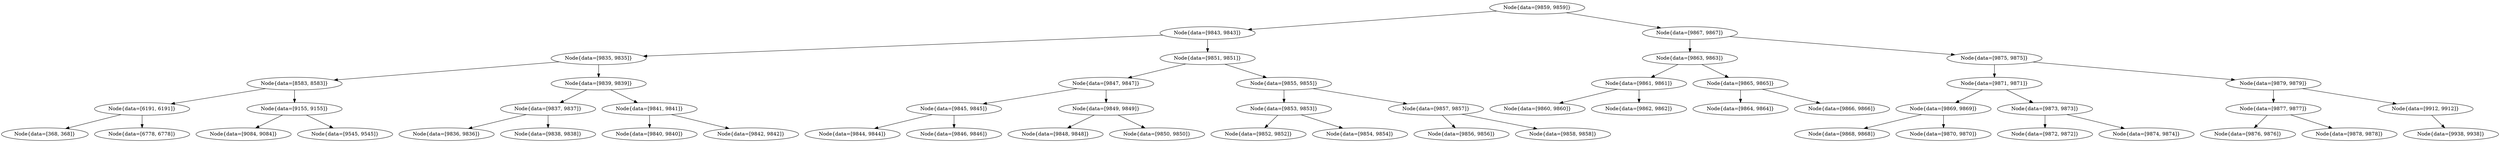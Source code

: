digraph G{
2026793486 [label="Node{data=[9859, 9859]}"]
2026793486 -> 2069012880
2069012880 [label="Node{data=[9843, 9843]}"]
2069012880 -> 1242936376
1242936376 [label="Node{data=[9835, 9835]}"]
1242936376 -> 1074682867
1074682867 [label="Node{data=[8583, 8583]}"]
1074682867 -> 1268504550
1268504550 [label="Node{data=[6191, 6191]}"]
1268504550 -> 623616292
623616292 [label="Node{data=[368, 368]}"]
1268504550 -> 1123579341
1123579341 [label="Node{data=[6778, 6778]}"]
1074682867 -> 1880850338
1880850338 [label="Node{data=[9155, 9155]}"]
1880850338 -> 1705681568
1705681568 [label="Node{data=[9084, 9084]}"]
1880850338 -> 493882800
493882800 [label="Node{data=[9545, 9545]}"]
1242936376 -> 472339918
472339918 [label="Node{data=[9839, 9839]}"]
472339918 -> 938135431
938135431 [label="Node{data=[9837, 9837]}"]
938135431 -> 124109944
124109944 [label="Node{data=[9836, 9836]}"]
938135431 -> 442844329
442844329 [label="Node{data=[9838, 9838]}"]
472339918 -> 1011546894
1011546894 [label="Node{data=[9841, 9841]}"]
1011546894 -> 1564319223
1564319223 [label="Node{data=[9840, 9840]}"]
1011546894 -> 1959969836
1959969836 [label="Node{data=[9842, 9842]}"]
2069012880 -> 1143113235
1143113235 [label="Node{data=[9851, 9851]}"]
1143113235 -> 802916114
802916114 [label="Node{data=[9847, 9847]}"]
802916114 -> 507012411
507012411 [label="Node{data=[9845, 9845]}"]
507012411 -> 2083070324
2083070324 [label="Node{data=[9844, 9844]}"]
507012411 -> 753607420
753607420 [label="Node{data=[9846, 9846]}"]
802916114 -> 1601946468
1601946468 [label="Node{data=[9849, 9849]}"]
1601946468 -> 37188621
37188621 [label="Node{data=[9848, 9848]}"]
1601946468 -> 924895166
924895166 [label="Node{data=[9850, 9850]}"]
1143113235 -> 1110044516
1110044516 [label="Node{data=[9855, 9855]}"]
1110044516 -> 1128817830
1128817830 [label="Node{data=[9853, 9853]}"]
1128817830 -> 2061952990
2061952990 [label="Node{data=[9852, 9852]}"]
1128817830 -> 1263190539
1263190539 [label="Node{data=[9854, 9854]}"]
1110044516 -> 1175799497
1175799497 [label="Node{data=[9857, 9857]}"]
1175799497 -> 1182296057
1182296057 [label="Node{data=[9856, 9856]}"]
1175799497 -> 200126719
200126719 [label="Node{data=[9858, 9858]}"]
2026793486 -> 371876115
371876115 [label="Node{data=[9867, 9867]}"]
371876115 -> 2053459473
2053459473 [label="Node{data=[9863, 9863]}"]
2053459473 -> 2133305611
2133305611 [label="Node{data=[9861, 9861]}"]
2133305611 -> 430670936
430670936 [label="Node{data=[9860, 9860]}"]
2133305611 -> 1556892807
1556892807 [label="Node{data=[9862, 9862]}"]
2053459473 -> 210339017
210339017 [label="Node{data=[9865, 9865]}"]
210339017 -> 1319373730
1319373730 [label="Node{data=[9864, 9864]}"]
210339017 -> 199810922
199810922 [label="Node{data=[9866, 9866]}"]
371876115 -> 905839332
905839332 [label="Node{data=[9875, 9875]}"]
905839332 -> 1972467550
1972467550 [label="Node{data=[9871, 9871]}"]
1972467550 -> 461806421
461806421 [label="Node{data=[9869, 9869]}"]
461806421 -> 1457001664
1457001664 [label="Node{data=[9868, 9868]}"]
461806421 -> 326419933
326419933 [label="Node{data=[9870, 9870]}"]
1972467550 -> 1839299434
1839299434 [label="Node{data=[9873, 9873]}"]
1839299434 -> 1112676792
1112676792 [label="Node{data=[9872, 9872]}"]
1839299434 -> 1413114662
1413114662 [label="Node{data=[9874, 9874]}"]
905839332 -> 1632962129
1632962129 [label="Node{data=[9879, 9879]}"]
1632962129 -> 122243898
122243898 [label="Node{data=[9877, 9877]}"]
122243898 -> 1434721714
1434721714 [label="Node{data=[9876, 9876]}"]
122243898 -> 1390428031
1390428031 [label="Node{data=[9878, 9878]}"]
1632962129 -> 466537724
466537724 [label="Node{data=[9912, 9912]}"]
466537724 -> 1444107300
1444107300 [label="Node{data=[9938, 9938]}"]
}
